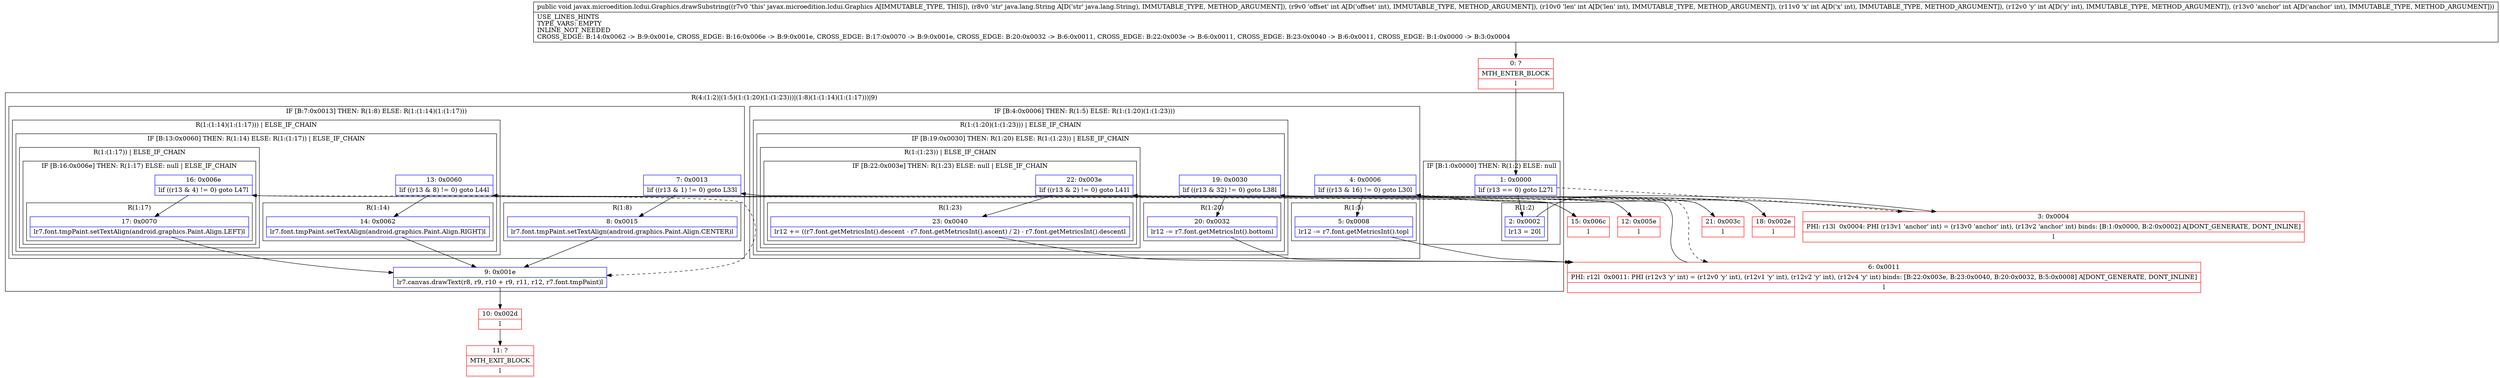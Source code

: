 digraph "CFG forjavax.microedition.lcdui.Graphics.drawSubstring(Ljava\/lang\/String;IIIII)V" {
subgraph cluster_Region_1204049093 {
label = "R(4:(1:2)|(1:5)(1:(1:20)(1:(1:23)))|(1:8)(1:(1:14)(1:(1:17)))|9)";
node [shape=record,color=blue];
subgraph cluster_IfRegion_187464360 {
label = "IF [B:1:0x0000] THEN: R(1:2) ELSE: null";
node [shape=record,color=blue];
Node_1 [shape=record,label="{1\:\ 0x0000|lif (r13 == 0) goto L27l}"];
subgraph cluster_Region_1758096867 {
label = "R(1:2)";
node [shape=record,color=blue];
Node_2 [shape=record,label="{2\:\ 0x0002|lr13 = 20l}"];
}
}
subgraph cluster_IfRegion_658980777 {
label = "IF [B:4:0x0006] THEN: R(1:5) ELSE: R(1:(1:20)(1:(1:23)))";
node [shape=record,color=blue];
Node_4 [shape=record,label="{4\:\ 0x0006|lif ((r13 & 16) != 0) goto L30l}"];
subgraph cluster_Region_1119888888 {
label = "R(1:5)";
node [shape=record,color=blue];
Node_5 [shape=record,label="{5\:\ 0x0008|lr12 \-= r7.font.getMetricsInt().topl}"];
}
subgraph cluster_Region_718405170 {
label = "R(1:(1:20)(1:(1:23))) | ELSE_IF_CHAIN\l";
node [shape=record,color=blue];
subgraph cluster_IfRegion_298789886 {
label = "IF [B:19:0x0030] THEN: R(1:20) ELSE: R(1:(1:23)) | ELSE_IF_CHAIN\l";
node [shape=record,color=blue];
Node_19 [shape=record,label="{19\:\ 0x0030|lif ((r13 & 32) != 0) goto L38l}"];
subgraph cluster_Region_258733081 {
label = "R(1:20)";
node [shape=record,color=blue];
Node_20 [shape=record,label="{20\:\ 0x0032|lr12 \-= r7.font.getMetricsInt().bottoml}"];
}
subgraph cluster_Region_1279782889 {
label = "R(1:(1:23)) | ELSE_IF_CHAIN\l";
node [shape=record,color=blue];
subgraph cluster_IfRegion_1774364733 {
label = "IF [B:22:0x003e] THEN: R(1:23) ELSE: null | ELSE_IF_CHAIN\l";
node [shape=record,color=blue];
Node_22 [shape=record,label="{22\:\ 0x003e|lif ((r13 & 2) != 0) goto L41l}"];
subgraph cluster_Region_29031968 {
label = "R(1:23)";
node [shape=record,color=blue];
Node_23 [shape=record,label="{23\:\ 0x0040|lr12 += ((r7.font.getMetricsInt().descent \- r7.font.getMetricsInt().ascent) \/ 2) \- r7.font.getMetricsInt().descentl}"];
}
}
}
}
}
}
subgraph cluster_IfRegion_1369508146 {
label = "IF [B:7:0x0013] THEN: R(1:8) ELSE: R(1:(1:14)(1:(1:17)))";
node [shape=record,color=blue];
Node_7 [shape=record,label="{7\:\ 0x0013|lif ((r13 & 1) != 0) goto L33l}"];
subgraph cluster_Region_585796680 {
label = "R(1:8)";
node [shape=record,color=blue];
Node_8 [shape=record,label="{8\:\ 0x0015|lr7.font.tmpPaint.setTextAlign(android.graphics.Paint.Align.CENTER)l}"];
}
subgraph cluster_Region_1586846568 {
label = "R(1:(1:14)(1:(1:17))) | ELSE_IF_CHAIN\l";
node [shape=record,color=blue];
subgraph cluster_IfRegion_134800740 {
label = "IF [B:13:0x0060] THEN: R(1:14) ELSE: R(1:(1:17)) | ELSE_IF_CHAIN\l";
node [shape=record,color=blue];
Node_13 [shape=record,label="{13\:\ 0x0060|lif ((r13 & 8) != 0) goto L44l}"];
subgraph cluster_Region_1362724302 {
label = "R(1:14)";
node [shape=record,color=blue];
Node_14 [shape=record,label="{14\:\ 0x0062|lr7.font.tmpPaint.setTextAlign(android.graphics.Paint.Align.RIGHT)l}"];
}
subgraph cluster_Region_659016557 {
label = "R(1:(1:17)) | ELSE_IF_CHAIN\l";
node [shape=record,color=blue];
subgraph cluster_IfRegion_1409125110 {
label = "IF [B:16:0x006e] THEN: R(1:17) ELSE: null | ELSE_IF_CHAIN\l";
node [shape=record,color=blue];
Node_16 [shape=record,label="{16\:\ 0x006e|lif ((r13 & 4) != 0) goto L47l}"];
subgraph cluster_Region_470902312 {
label = "R(1:17)";
node [shape=record,color=blue];
Node_17 [shape=record,label="{17\:\ 0x0070|lr7.font.tmpPaint.setTextAlign(android.graphics.Paint.Align.LEFT)l}"];
}
}
}
}
}
}
Node_9 [shape=record,label="{9\:\ 0x001e|lr7.canvas.drawText(r8, r9, r10 + r9, r11, r12, r7.font.tmpPaint)l}"];
}
Node_0 [shape=record,color=red,label="{0\:\ ?|MTH_ENTER_BLOCK\l|l}"];
Node_3 [shape=record,color=red,label="{3\:\ 0x0004|PHI: r13l  0x0004: PHI (r13v1 'anchor' int) = (r13v0 'anchor' int), (r13v2 'anchor' int) binds: [B:1:0x0000, B:2:0x0002] A[DONT_GENERATE, DONT_INLINE]\l|l}"];
Node_6 [shape=record,color=red,label="{6\:\ 0x0011|PHI: r12l  0x0011: PHI (r12v3 'y' int) = (r12v0 'y' int), (r12v1 'y' int), (r12v2 'y' int), (r12v4 'y' int) binds: [B:22:0x003e, B:23:0x0040, B:20:0x0032, B:5:0x0008] A[DONT_GENERATE, DONT_INLINE]\l|l}"];
Node_10 [shape=record,color=red,label="{10\:\ 0x002d|l}"];
Node_11 [shape=record,color=red,label="{11\:\ ?|MTH_EXIT_BLOCK\l|l}"];
Node_12 [shape=record,color=red,label="{12\:\ 0x005e|l}"];
Node_15 [shape=record,color=red,label="{15\:\ 0x006c|l}"];
Node_18 [shape=record,color=red,label="{18\:\ 0x002e|l}"];
Node_21 [shape=record,color=red,label="{21\:\ 0x003c|l}"];
MethodNode[shape=record,label="{public void javax.microedition.lcdui.Graphics.drawSubstring((r7v0 'this' javax.microedition.lcdui.Graphics A[IMMUTABLE_TYPE, THIS]), (r8v0 'str' java.lang.String A[D('str' java.lang.String), IMMUTABLE_TYPE, METHOD_ARGUMENT]), (r9v0 'offset' int A[D('offset' int), IMMUTABLE_TYPE, METHOD_ARGUMENT]), (r10v0 'len' int A[D('len' int), IMMUTABLE_TYPE, METHOD_ARGUMENT]), (r11v0 'x' int A[D('x' int), IMMUTABLE_TYPE, METHOD_ARGUMENT]), (r12v0 'y' int A[D('y' int), IMMUTABLE_TYPE, METHOD_ARGUMENT]), (r13v0 'anchor' int A[D('anchor' int), IMMUTABLE_TYPE, METHOD_ARGUMENT]))  | USE_LINES_HINTS\lTYPE_VARS: EMPTY\lINLINE_NOT_NEEDED\lCROSS_EDGE: B:14:0x0062 \-\> B:9:0x001e, CROSS_EDGE: B:16:0x006e \-\> B:9:0x001e, CROSS_EDGE: B:17:0x0070 \-\> B:9:0x001e, CROSS_EDGE: B:20:0x0032 \-\> B:6:0x0011, CROSS_EDGE: B:22:0x003e \-\> B:6:0x0011, CROSS_EDGE: B:23:0x0040 \-\> B:6:0x0011, CROSS_EDGE: B:1:0x0000 \-\> B:3:0x0004\l}"];
MethodNode -> Node_0;
Node_1 -> Node_2;
Node_1 -> Node_3[style=dashed];
Node_2 -> Node_3;
Node_4 -> Node_5;
Node_4 -> Node_18[style=dashed];
Node_5 -> Node_6;
Node_19 -> Node_20;
Node_19 -> Node_21[style=dashed];
Node_20 -> Node_6;
Node_22 -> Node_6[style=dashed];
Node_22 -> Node_23;
Node_23 -> Node_6;
Node_7 -> Node_8;
Node_7 -> Node_12[style=dashed];
Node_8 -> Node_9;
Node_13 -> Node_14;
Node_13 -> Node_15[style=dashed];
Node_14 -> Node_9;
Node_16 -> Node_9[style=dashed];
Node_16 -> Node_17;
Node_17 -> Node_9;
Node_9 -> Node_10;
Node_0 -> Node_1;
Node_3 -> Node_4;
Node_6 -> Node_7;
Node_10 -> Node_11;
Node_12 -> Node_13;
Node_15 -> Node_16;
Node_18 -> Node_19;
Node_21 -> Node_22;
}

